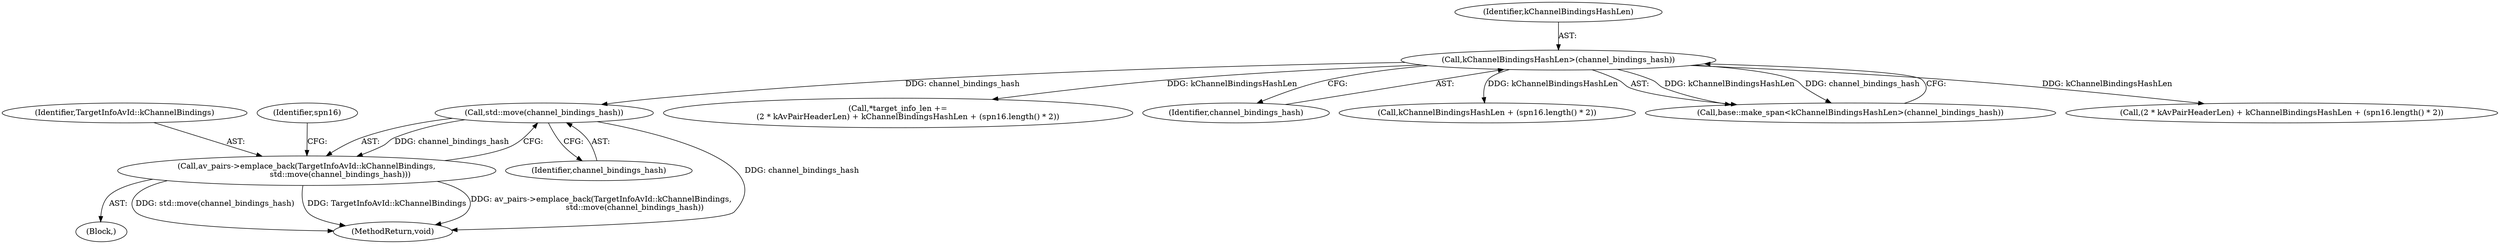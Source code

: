 digraph "0_Chrome_9cfe470d793da6e09b966d435c8fa2ba1625d5fe_2@API" {
"1000206" [label="(Call,std::move(channel_bindings_hash))"];
"1000201" [label="(Call,kChannelBindingsHashLen>(channel_bindings_hash))"];
"1000204" [label="(Call,av_pairs->emplace_back(TargetInfoAvId::kChannelBindings,\n                           std::move(channel_bindings_hash)))"];
"1000201" [label="(Call,kChannelBindingsHashLen>(channel_bindings_hash))"];
"1000226" [label="(Call,*target_info_len +=\n        (2 * kAvPairHeaderLen) + kChannelBindingsHashLen + (spn16.length() * 2))"];
"1000206" [label="(Call,std::move(channel_bindings_hash))"];
"1000203" [label="(Identifier,channel_bindings_hash)"];
"1000233" [label="(Call,kChannelBindingsHashLen + (spn16.length() * 2))"];
"1000202" [label="(Identifier,kChannelBindingsHashLen)"];
"1000205" [label="(Identifier,TargetInfoAvId::kChannelBindings)"];
"1000207" [label="(Identifier,channel_bindings_hash)"];
"1000204" [label="(Call,av_pairs->emplace_back(TargetInfoAvId::kChannelBindings,\n                           std::move(channel_bindings_hash)))"];
"1000199" [label="(Call,base::make_span<kChannelBindingsHashLen>(channel_bindings_hash))"];
"1000229" [label="(Call,(2 * kAvPairHeaderLen) + kChannelBindingsHashLen + (spn16.length() * 2))"];
"1000210" [label="(Identifier,spn16)"];
"1000191" [label="(Block,)"];
"1000242" [label="(MethodReturn,void)"];
"1000206" -> "1000204"  [label="AST: "];
"1000206" -> "1000207"  [label="CFG: "];
"1000207" -> "1000206"  [label="AST: "];
"1000204" -> "1000206"  [label="CFG: "];
"1000206" -> "1000242"  [label="DDG: channel_bindings_hash"];
"1000206" -> "1000204"  [label="DDG: channel_bindings_hash"];
"1000201" -> "1000206"  [label="DDG: channel_bindings_hash"];
"1000201" -> "1000199"  [label="AST: "];
"1000201" -> "1000203"  [label="CFG: "];
"1000202" -> "1000201"  [label="AST: "];
"1000203" -> "1000201"  [label="AST: "];
"1000199" -> "1000201"  [label="CFG: "];
"1000201" -> "1000199"  [label="DDG: kChannelBindingsHashLen"];
"1000201" -> "1000199"  [label="DDG: channel_bindings_hash"];
"1000201" -> "1000226"  [label="DDG: kChannelBindingsHashLen"];
"1000201" -> "1000229"  [label="DDG: kChannelBindingsHashLen"];
"1000201" -> "1000233"  [label="DDG: kChannelBindingsHashLen"];
"1000204" -> "1000191"  [label="AST: "];
"1000205" -> "1000204"  [label="AST: "];
"1000210" -> "1000204"  [label="CFG: "];
"1000204" -> "1000242"  [label="DDG: std::move(channel_bindings_hash)"];
"1000204" -> "1000242"  [label="DDG: TargetInfoAvId::kChannelBindings"];
"1000204" -> "1000242"  [label="DDG: av_pairs->emplace_back(TargetInfoAvId::kChannelBindings,\n                           std::move(channel_bindings_hash))"];
}
